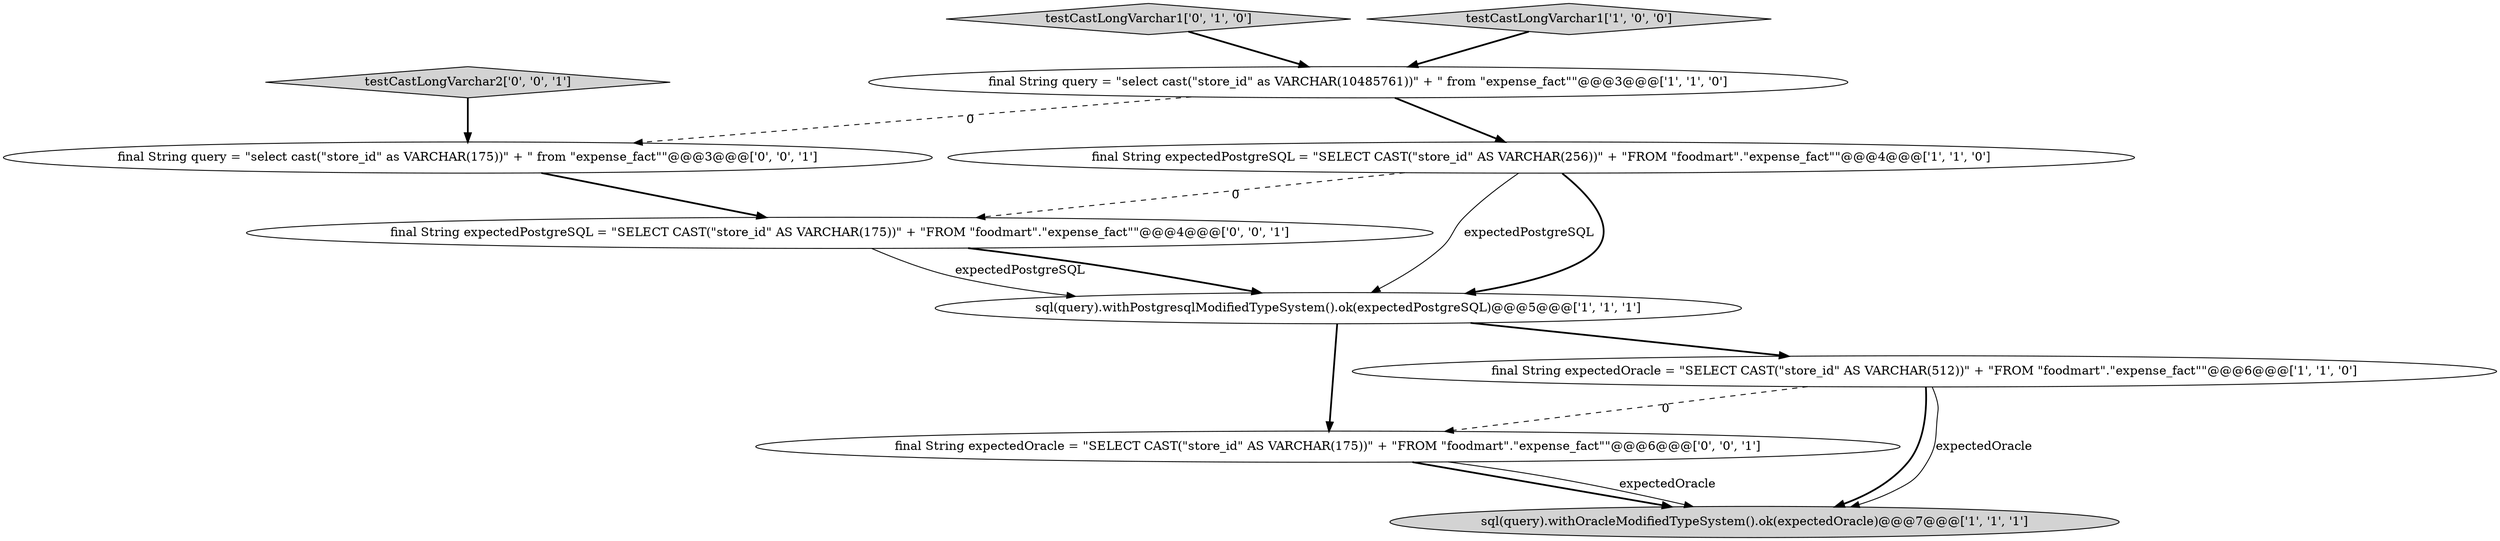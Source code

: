 digraph {
5 [style = filled, label = "final String expectedOracle = \"SELECT CAST(\"store_id\" AS VARCHAR(512))\" + \"FROM \"foodmart\".\"expense_fact\"\"@@@6@@@['1', '1', '0']", fillcolor = white, shape = ellipse image = "AAA0AAABBB1BBB"];
7 [style = filled, label = "final String query = \"select cast(\"store_id\" as VARCHAR(175))\" + \" from \"expense_fact\"\"@@@3@@@['0', '0', '1']", fillcolor = white, shape = ellipse image = "AAA0AAABBB3BBB"];
10 [style = filled, label = "final String expectedPostgreSQL = \"SELECT CAST(\"store_id\" AS VARCHAR(175))\" + \"FROM \"foodmart\".\"expense_fact\"\"@@@4@@@['0', '0', '1']", fillcolor = white, shape = ellipse image = "AAA0AAABBB3BBB"];
0 [style = filled, label = "final String query = \"select cast(\"store_id\" as VARCHAR(10485761))\" + \" from \"expense_fact\"\"@@@3@@@['1', '1', '0']", fillcolor = white, shape = ellipse image = "AAA0AAABBB1BBB"];
6 [style = filled, label = "testCastLongVarchar1['0', '1', '0']", fillcolor = lightgray, shape = diamond image = "AAA0AAABBB2BBB"];
9 [style = filled, label = "testCastLongVarchar2['0', '0', '1']", fillcolor = lightgray, shape = diamond image = "AAA0AAABBB3BBB"];
3 [style = filled, label = "sql(query).withPostgresqlModifiedTypeSystem().ok(expectedPostgreSQL)@@@5@@@['1', '1', '1']", fillcolor = white, shape = ellipse image = "AAA0AAABBB1BBB"];
1 [style = filled, label = "sql(query).withOracleModifiedTypeSystem().ok(expectedOracle)@@@7@@@['1', '1', '1']", fillcolor = lightgray, shape = ellipse image = "AAA0AAABBB1BBB"];
2 [style = filled, label = "testCastLongVarchar1['1', '0', '0']", fillcolor = lightgray, shape = diamond image = "AAA0AAABBB1BBB"];
8 [style = filled, label = "final String expectedOracle = \"SELECT CAST(\"store_id\" AS VARCHAR(175))\" + \"FROM \"foodmart\".\"expense_fact\"\"@@@6@@@['0', '0', '1']", fillcolor = white, shape = ellipse image = "AAA0AAABBB3BBB"];
4 [style = filled, label = "final String expectedPostgreSQL = \"SELECT CAST(\"store_id\" AS VARCHAR(256))\" + \"FROM \"foodmart\".\"expense_fact\"\"@@@4@@@['1', '1', '0']", fillcolor = white, shape = ellipse image = "AAA0AAABBB1BBB"];
5->8 [style = dashed, label="0"];
8->1 [style = bold, label=""];
5->1 [style = bold, label=""];
4->3 [style = bold, label=""];
10->3 [style = bold, label=""];
3->5 [style = bold, label=""];
2->0 [style = bold, label=""];
6->0 [style = bold, label=""];
4->10 [style = dashed, label="0"];
5->1 [style = solid, label="expectedOracle"];
9->7 [style = bold, label=""];
0->7 [style = dashed, label="0"];
0->4 [style = bold, label=""];
7->10 [style = bold, label=""];
4->3 [style = solid, label="expectedPostgreSQL"];
10->3 [style = solid, label="expectedPostgreSQL"];
3->8 [style = bold, label=""];
8->1 [style = solid, label="expectedOracle"];
}
